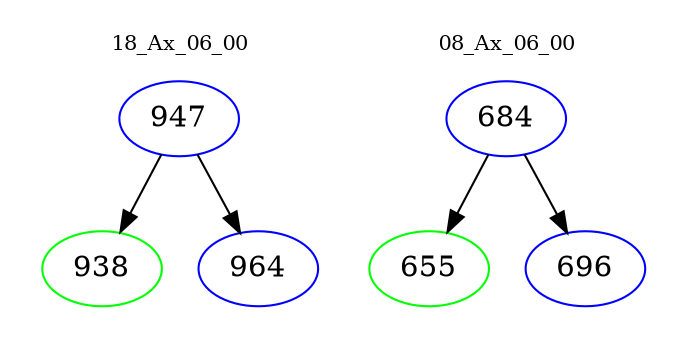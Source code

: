 digraph{
subgraph cluster_0 {
color = white
label = "18_Ax_06_00";
fontsize=10;
T0_947 [label="947", color="blue"]
T0_947 -> T0_938 [color="black"]
T0_938 [label="938", color="green"]
T0_947 -> T0_964 [color="black"]
T0_964 [label="964", color="blue"]
}
subgraph cluster_1 {
color = white
label = "08_Ax_06_00";
fontsize=10;
T1_684 [label="684", color="blue"]
T1_684 -> T1_655 [color="black"]
T1_655 [label="655", color="green"]
T1_684 -> T1_696 [color="black"]
T1_696 [label="696", color="blue"]
}
}
